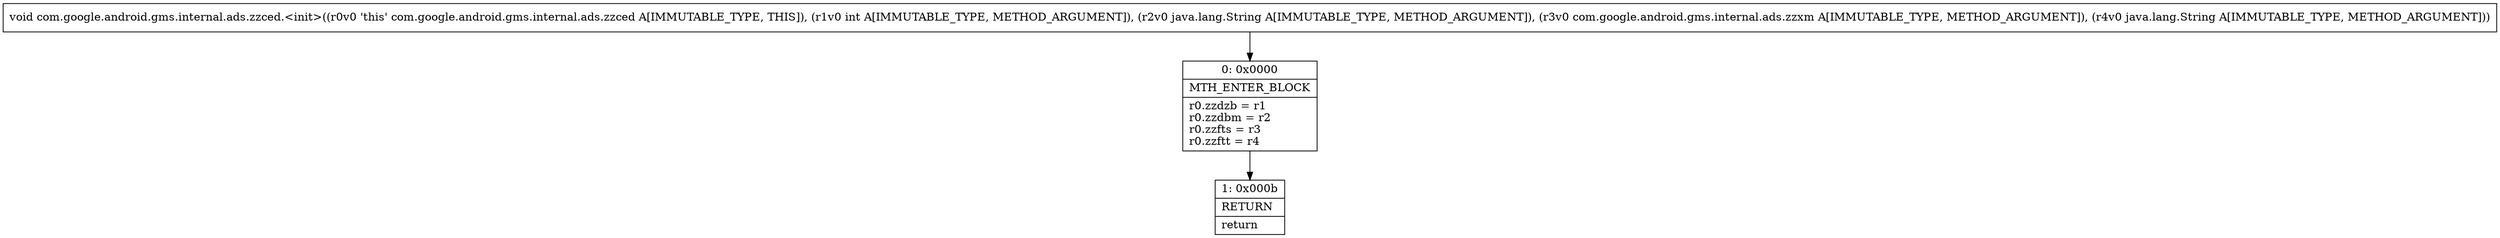 digraph "CFG forcom.google.android.gms.internal.ads.zzced.\<init\>(ILjava\/lang\/String;Lcom\/google\/android\/gms\/internal\/ads\/zzxm;Ljava\/lang\/String;)V" {
Node_0 [shape=record,label="{0\:\ 0x0000|MTH_ENTER_BLOCK\l|r0.zzdzb = r1\lr0.zzdbm = r2\lr0.zzfts = r3\lr0.zzftt = r4\l}"];
Node_1 [shape=record,label="{1\:\ 0x000b|RETURN\l|return\l}"];
MethodNode[shape=record,label="{void com.google.android.gms.internal.ads.zzced.\<init\>((r0v0 'this' com.google.android.gms.internal.ads.zzced A[IMMUTABLE_TYPE, THIS]), (r1v0 int A[IMMUTABLE_TYPE, METHOD_ARGUMENT]), (r2v0 java.lang.String A[IMMUTABLE_TYPE, METHOD_ARGUMENT]), (r3v0 com.google.android.gms.internal.ads.zzxm A[IMMUTABLE_TYPE, METHOD_ARGUMENT]), (r4v0 java.lang.String A[IMMUTABLE_TYPE, METHOD_ARGUMENT])) }"];
MethodNode -> Node_0;
Node_0 -> Node_1;
}

